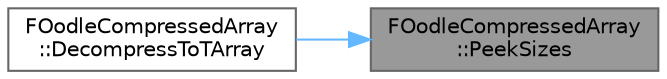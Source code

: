 digraph "FOodleCompressedArray::PeekSizes"
{
 // INTERACTIVE_SVG=YES
 // LATEX_PDF_SIZE
  bgcolor="transparent";
  edge [fontname=Helvetica,fontsize=10,labelfontname=Helvetica,labelfontsize=10];
  node [fontname=Helvetica,fontsize=10,shape=box,height=0.2,width=0.4];
  rankdir="RL";
  Node1 [id="Node000001",label="FOodleCompressedArray\l::PeekSizes",height=0.2,width=0.4,color="gray40", fillcolor="grey60", style="filled", fontcolor="black",tooltip="Provides access to the compressed and decompressed sizes."];
  Node1 -> Node2 [id="edge1_Node000001_Node000002",dir="back",color="steelblue1",style="solid",tooltip=" "];
  Node2 [id="Node000002",label="FOodleCompressedArray\l::DecompressToTArray",height=0.2,width=0.4,color="grey40", fillcolor="white", style="filled",URL="$df/de2/namespaceFOodleCompressedArray.html#a55e729476cf8a50d246080cc818ccda4",tooltip="Decompress to a TArray."];
}
